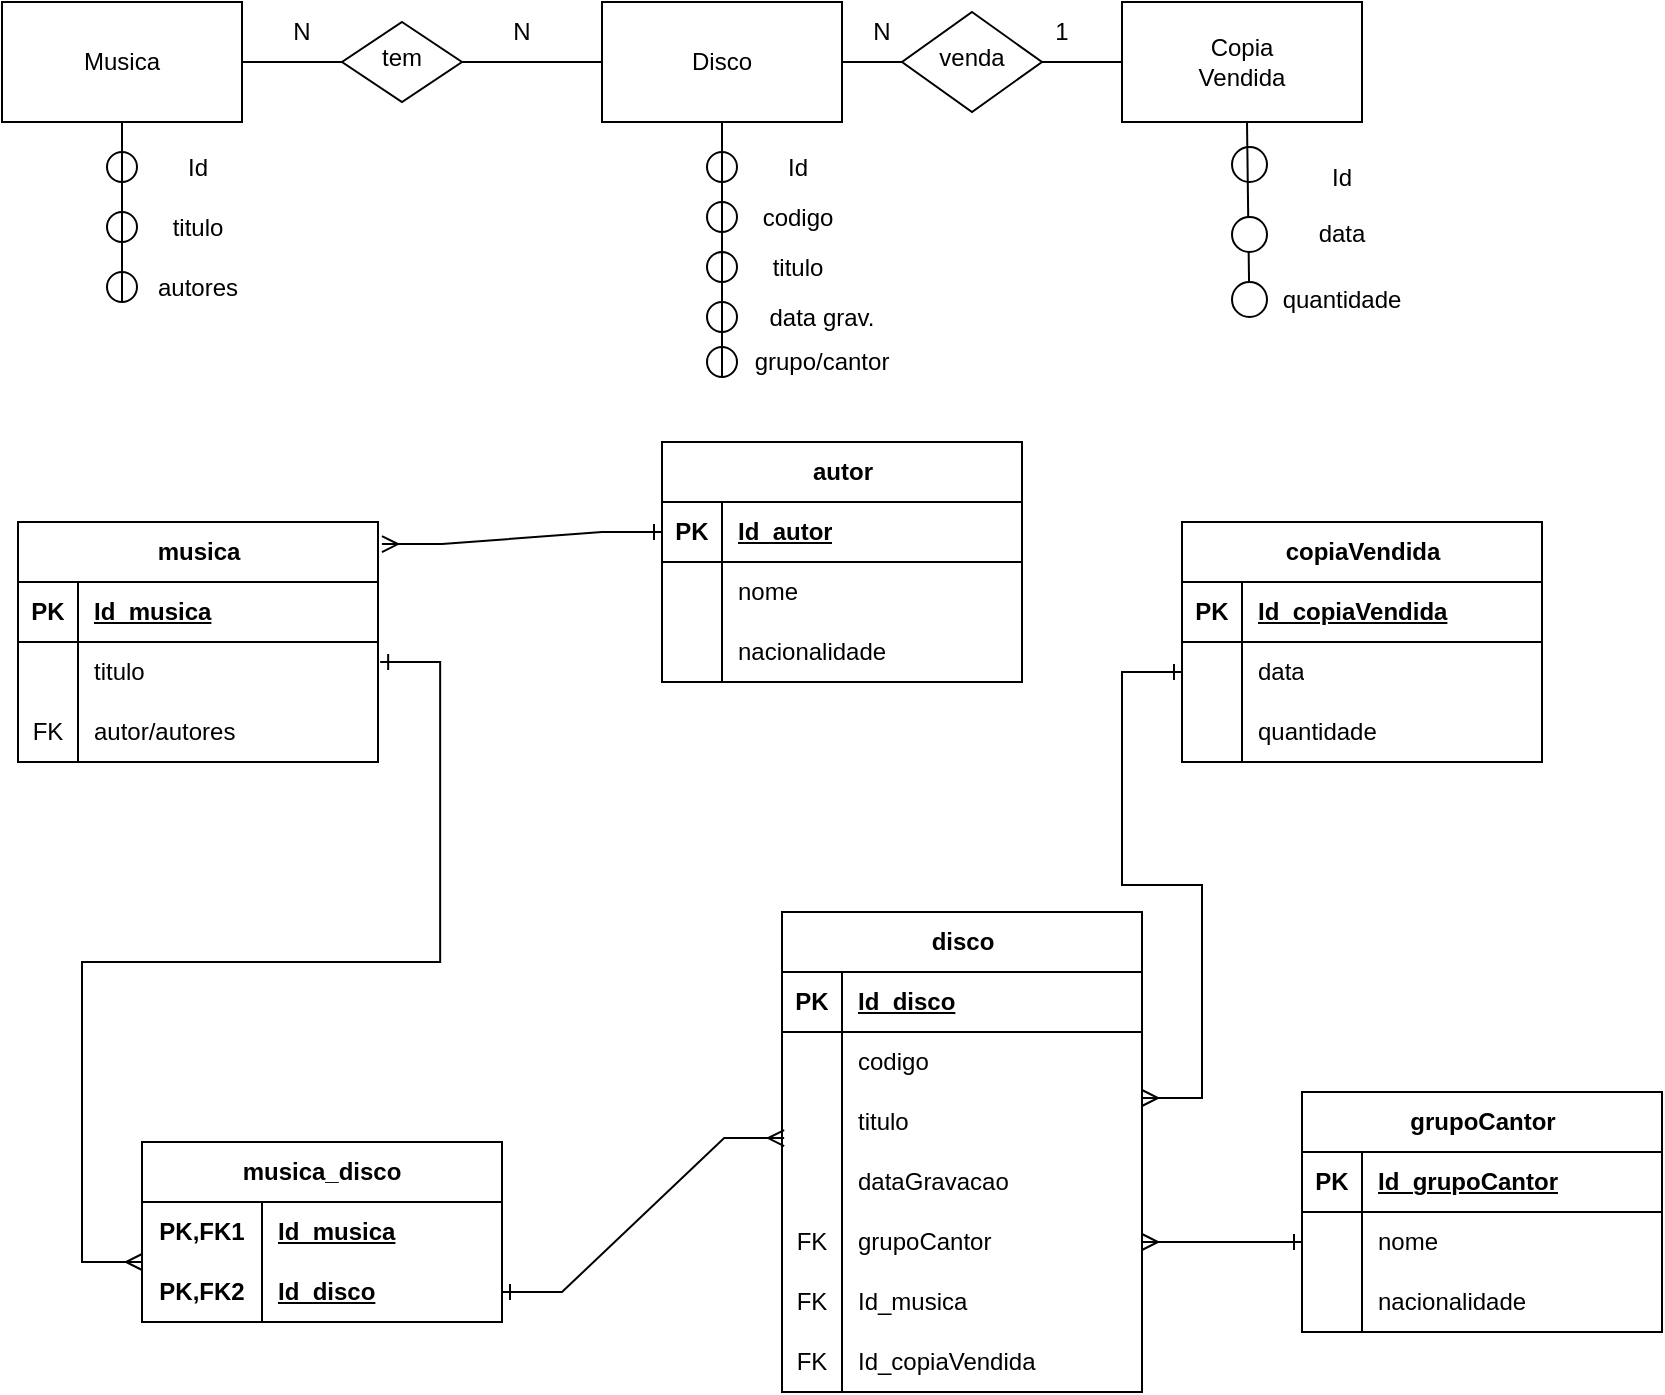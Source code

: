 <mxfile version="26.2.13">
  <diagram id="C5RBs43oDa-KdzZeNtuy" name="Page-1">
    <mxGraphModel dx="874" dy="560" grid="1" gridSize="10" guides="1" tooltips="1" connect="1" arrows="1" fold="1" page="1" pageScale="1" pageWidth="827" pageHeight="1169" math="0" shadow="0">
      <root>
        <mxCell id="WIyWlLk6GJQsqaUBKTNV-0" />
        <mxCell id="WIyWlLk6GJQsqaUBKTNV-1" parent="WIyWlLk6GJQsqaUBKTNV-0" />
        <mxCell id="WIyWlLk6GJQsqaUBKTNV-3" value="Lamp doesn&#39;t work" style="rounded=1;whiteSpace=wrap;html=1;fontSize=12;glass=0;strokeWidth=1;shadow=0;" parent="WIyWlLk6GJQsqaUBKTNV-1" vertex="1">
          <mxGeometry x="20" y="150" width="120" height="40" as="geometry" />
        </mxCell>
        <mxCell id="WIyWlLk6GJQsqaUBKTNV-6" value="tem" style="rhombus;whiteSpace=wrap;html=1;shadow=0;fontFamily=Helvetica;fontSize=12;align=center;strokeWidth=1;spacing=6;spacingTop=-4;" parent="WIyWlLk6GJQsqaUBKTNV-1" vertex="1">
          <mxGeometry x="190" y="140" width="60" height="40" as="geometry" />
        </mxCell>
        <mxCell id="WIyWlLk6GJQsqaUBKTNV-7" value="Plug in lamp" style="rounded=1;whiteSpace=wrap;html=1;fontSize=12;glass=0;strokeWidth=1;shadow=0;" parent="WIyWlLk6GJQsqaUBKTNV-1" vertex="1">
          <mxGeometry x="320" y="140" width="120" height="40" as="geometry" />
        </mxCell>
        <mxCell id="WIyWlLk6GJQsqaUBKTNV-10" value="venda" style="rhombus;whiteSpace=wrap;html=1;shadow=0;fontFamily=Helvetica;fontSize=12;align=center;strokeWidth=1;spacing=6;spacingTop=-4;" parent="WIyWlLk6GJQsqaUBKTNV-1" vertex="1">
          <mxGeometry x="470" y="135" width="70" height="50" as="geometry" />
        </mxCell>
        <mxCell id="WIyWlLk6GJQsqaUBKTNV-12" value="Replace Bulb" style="rounded=1;whiteSpace=wrap;html=1;fontSize=12;glass=0;strokeWidth=1;shadow=0;" parent="WIyWlLk6GJQsqaUBKTNV-1" vertex="1">
          <mxGeometry x="580" y="140" width="120" height="40" as="geometry" />
        </mxCell>
        <mxCell id="6VXWJ8EOld3I43y4BuW--0" value="" style="rounded=0;whiteSpace=wrap;html=1;" parent="WIyWlLk6GJQsqaUBKTNV-1" vertex="1">
          <mxGeometry x="20" y="130" width="120" height="60" as="geometry" />
        </mxCell>
        <mxCell id="6VXWJ8EOld3I43y4BuW--1" value="" style="rounded=0;whiteSpace=wrap;html=1;" parent="WIyWlLk6GJQsqaUBKTNV-1" vertex="1">
          <mxGeometry x="320" y="130" width="120" height="60" as="geometry" />
        </mxCell>
        <mxCell id="6VXWJ8EOld3I43y4BuW--2" value="" style="rounded=0;whiteSpace=wrap;html=1;" parent="WIyWlLk6GJQsqaUBKTNV-1" vertex="1">
          <mxGeometry x="580" y="130" width="120" height="60" as="geometry" />
        </mxCell>
        <mxCell id="6VXWJ8EOld3I43y4BuW--6" value="" style="endArrow=none;html=1;rounded=0;exitX=1;exitY=0.5;exitDx=0;exitDy=0;entryX=0;entryY=0.5;entryDx=0;entryDy=0;" parent="WIyWlLk6GJQsqaUBKTNV-1" source="6VXWJ8EOld3I43y4BuW--0" target="WIyWlLk6GJQsqaUBKTNV-6" edge="1">
          <mxGeometry width="50" height="50" relative="1" as="geometry">
            <mxPoint x="150" y="240" as="sourcePoint" />
            <mxPoint x="200" y="190" as="targetPoint" />
          </mxGeometry>
        </mxCell>
        <mxCell id="6VXWJ8EOld3I43y4BuW--7" value="" style="endArrow=none;html=1;rounded=0;entryX=0;entryY=0.5;entryDx=0;entryDy=0;exitX=1;exitY=0.5;exitDx=0;exitDy=0;" parent="WIyWlLk6GJQsqaUBKTNV-1" source="WIyWlLk6GJQsqaUBKTNV-6" target="6VXWJ8EOld3I43y4BuW--1" edge="1">
          <mxGeometry width="50" height="50" relative="1" as="geometry">
            <mxPoint x="180" y="350" as="sourcePoint" />
            <mxPoint x="230" y="300" as="targetPoint" />
          </mxGeometry>
        </mxCell>
        <mxCell id="6VXWJ8EOld3I43y4BuW--8" value="" style="endArrow=none;html=1;rounded=0;entryX=0;entryY=0.5;entryDx=0;entryDy=0;exitX=1;exitY=0.5;exitDx=0;exitDy=0;" parent="WIyWlLk6GJQsqaUBKTNV-1" source="6VXWJ8EOld3I43y4BuW--1" target="WIyWlLk6GJQsqaUBKTNV-10" edge="1">
          <mxGeometry width="50" height="50" relative="1" as="geometry">
            <mxPoint x="440" y="290" as="sourcePoint" />
            <mxPoint x="490" y="240" as="targetPoint" />
          </mxGeometry>
        </mxCell>
        <mxCell id="6VXWJ8EOld3I43y4BuW--9" value="" style="endArrow=none;html=1;rounded=0;entryX=0;entryY=0.5;entryDx=0;entryDy=0;exitX=1;exitY=0.5;exitDx=0;exitDy=0;" parent="WIyWlLk6GJQsqaUBKTNV-1" source="WIyWlLk6GJQsqaUBKTNV-10" target="6VXWJ8EOld3I43y4BuW--2" edge="1">
          <mxGeometry width="50" height="50" relative="1" as="geometry">
            <mxPoint x="500" y="270" as="sourcePoint" />
            <mxPoint x="550" y="220" as="targetPoint" />
          </mxGeometry>
        </mxCell>
        <mxCell id="6VXWJ8EOld3I43y4BuW--12" value="Musica" style="text;html=1;align=center;verticalAlign=middle;whiteSpace=wrap;rounded=0;" parent="WIyWlLk6GJQsqaUBKTNV-1" vertex="1">
          <mxGeometry x="50" y="145" width="60" height="30" as="geometry" />
        </mxCell>
        <mxCell id="6VXWJ8EOld3I43y4BuW--13" value="Disco" style="text;html=1;align=center;verticalAlign=middle;whiteSpace=wrap;rounded=0;" parent="WIyWlLk6GJQsqaUBKTNV-1" vertex="1">
          <mxGeometry x="350" y="145" width="60" height="30" as="geometry" />
        </mxCell>
        <mxCell id="6VXWJ8EOld3I43y4BuW--14" value="Copia Vendida" style="text;html=1;align=center;verticalAlign=middle;whiteSpace=wrap;rounded=0;" parent="WIyWlLk6GJQsqaUBKTNV-1" vertex="1">
          <mxGeometry x="610" y="145" width="60" height="30" as="geometry" />
        </mxCell>
        <mxCell id="6VXWJ8EOld3I43y4BuW--22" value="" style="ellipse;whiteSpace=wrap;html=1;aspect=fixed;" parent="WIyWlLk6GJQsqaUBKTNV-1" vertex="1">
          <mxGeometry x="372.5" y="302.5" width="15" height="15" as="geometry" />
        </mxCell>
        <mxCell id="6VXWJ8EOld3I43y4BuW--23" value="" style="ellipse;whiteSpace=wrap;html=1;aspect=fixed;" parent="WIyWlLk6GJQsqaUBKTNV-1" vertex="1">
          <mxGeometry x="372.5" y="280" width="15" height="15" as="geometry" />
        </mxCell>
        <mxCell id="6VXWJ8EOld3I43y4BuW--24" value="" style="ellipse;whiteSpace=wrap;html=1;aspect=fixed;" parent="WIyWlLk6GJQsqaUBKTNV-1" vertex="1">
          <mxGeometry x="372.5" y="230" width="15" height="15" as="geometry" />
        </mxCell>
        <mxCell id="6VXWJ8EOld3I43y4BuW--25" value="" style="ellipse;whiteSpace=wrap;html=1;aspect=fixed;" parent="WIyWlLk6GJQsqaUBKTNV-1" vertex="1">
          <mxGeometry x="372.5" y="255" width="15" height="15" as="geometry" />
        </mxCell>
        <mxCell id="6VXWJ8EOld3I43y4BuW--26" value="" style="ellipse;whiteSpace=wrap;html=1;aspect=fixed;" parent="WIyWlLk6GJQsqaUBKTNV-1" vertex="1">
          <mxGeometry x="372.5" y="205" width="15" height="15" as="geometry" />
        </mxCell>
        <mxCell id="6VXWJ8EOld3I43y4BuW--33" value="" style="ellipse;whiteSpace=wrap;html=1;aspect=fixed;" parent="WIyWlLk6GJQsqaUBKTNV-1" vertex="1">
          <mxGeometry x="72.5" y="265" width="15" height="15" as="geometry" />
        </mxCell>
        <mxCell id="6VXWJ8EOld3I43y4BuW--35" value="" style="ellipse;whiteSpace=wrap;html=1;aspect=fixed;" parent="WIyWlLk6GJQsqaUBKTNV-1" vertex="1">
          <mxGeometry x="72.5" y="235" width="15" height="15" as="geometry" />
        </mxCell>
        <mxCell id="6VXWJ8EOld3I43y4BuW--36" value="" style="ellipse;whiteSpace=wrap;html=1;aspect=fixed;" parent="WIyWlLk6GJQsqaUBKTNV-1" vertex="1">
          <mxGeometry x="72.5" y="205" width="15" height="15" as="geometry" />
        </mxCell>
        <mxCell id="6VXWJ8EOld3I43y4BuW--39" value="" style="endArrow=none;html=1;rounded=0;entryX=0.5;entryY=1;entryDx=0;entryDy=0;exitX=0.5;exitY=1;exitDx=0;exitDy=0;" parent="WIyWlLk6GJQsqaUBKTNV-1" source="6VXWJ8EOld3I43y4BuW--33" target="6VXWJ8EOld3I43y4BuW--0" edge="1">
          <mxGeometry width="50" height="50" relative="1" as="geometry">
            <mxPoint x="110" y="290" as="sourcePoint" />
            <mxPoint x="160" y="240" as="targetPoint" />
          </mxGeometry>
        </mxCell>
        <mxCell id="6VXWJ8EOld3I43y4BuW--40" value="" style="endArrow=none;html=1;rounded=0;entryX=0.5;entryY=1;entryDx=0;entryDy=0;exitX=0.5;exitY=1;exitDx=0;exitDy=0;" parent="WIyWlLk6GJQsqaUBKTNV-1" source="6VXWJ8EOld3I43y4BuW--22" target="6VXWJ8EOld3I43y4BuW--1" edge="1">
          <mxGeometry width="50" height="50" relative="1" as="geometry">
            <mxPoint x="300" y="340" as="sourcePoint" />
            <mxPoint x="350" y="290" as="targetPoint" />
          </mxGeometry>
        </mxCell>
        <mxCell id="6VXWJ8EOld3I43y4BuW--43" value="Id" style="text;html=1;align=center;verticalAlign=middle;whiteSpace=wrap;rounded=0;" parent="WIyWlLk6GJQsqaUBKTNV-1" vertex="1">
          <mxGeometry x="87.5" y="197.5" width="60" height="30" as="geometry" />
        </mxCell>
        <mxCell id="6VXWJ8EOld3I43y4BuW--44" value="titulo" style="text;html=1;align=center;verticalAlign=middle;whiteSpace=wrap;rounded=0;" parent="WIyWlLk6GJQsqaUBKTNV-1" vertex="1">
          <mxGeometry x="87.5" y="227.5" width="60" height="30" as="geometry" />
        </mxCell>
        <mxCell id="6VXWJ8EOld3I43y4BuW--45" value="autores" style="text;html=1;align=center;verticalAlign=middle;whiteSpace=wrap;rounded=0;" parent="WIyWlLk6GJQsqaUBKTNV-1" vertex="1">
          <mxGeometry x="87.5" y="257.5" width="60" height="30" as="geometry" />
        </mxCell>
        <mxCell id="6VXWJ8EOld3I43y4BuW--51" value="data grav." style="text;html=1;align=center;verticalAlign=middle;whiteSpace=wrap;rounded=0;" parent="WIyWlLk6GJQsqaUBKTNV-1" vertex="1">
          <mxGeometry x="400" y="272.5" width="60" height="30" as="geometry" />
        </mxCell>
        <mxCell id="6VXWJ8EOld3I43y4BuW--52" value="titulo" style="text;html=1;align=center;verticalAlign=middle;whiteSpace=wrap;rounded=0;" parent="WIyWlLk6GJQsqaUBKTNV-1" vertex="1">
          <mxGeometry x="387.5" y="247.5" width="60" height="30" as="geometry" />
        </mxCell>
        <mxCell id="6VXWJ8EOld3I43y4BuW--53" value="codigo" style="text;html=1;align=center;verticalAlign=middle;whiteSpace=wrap;rounded=0;" parent="WIyWlLk6GJQsqaUBKTNV-1" vertex="1">
          <mxGeometry x="387.5" y="222.5" width="60" height="30" as="geometry" />
        </mxCell>
        <mxCell id="6VXWJ8EOld3I43y4BuW--54" value="Id" style="text;html=1;align=center;verticalAlign=middle;whiteSpace=wrap;rounded=0;" parent="WIyWlLk6GJQsqaUBKTNV-1" vertex="1">
          <mxGeometry x="387.5" y="197.5" width="60" height="30" as="geometry" />
        </mxCell>
        <mxCell id="6VXWJ8EOld3I43y4BuW--58" value="N" style="text;html=1;align=center;verticalAlign=middle;whiteSpace=wrap;rounded=0;" parent="WIyWlLk6GJQsqaUBKTNV-1" vertex="1">
          <mxGeometry x="140" y="130" width="60" height="30" as="geometry" />
        </mxCell>
        <mxCell id="6VXWJ8EOld3I43y4BuW--59" value="N" style="text;html=1;align=center;verticalAlign=middle;whiteSpace=wrap;rounded=0;" parent="WIyWlLk6GJQsqaUBKTNV-1" vertex="1">
          <mxGeometry x="250" y="130" width="60" height="30" as="geometry" />
        </mxCell>
        <mxCell id="6VXWJ8EOld3I43y4BuW--60" value="N" style="text;html=1;align=center;verticalAlign=middle;whiteSpace=wrap;rounded=0;" parent="WIyWlLk6GJQsqaUBKTNV-1" vertex="1">
          <mxGeometry x="430" y="130" width="60" height="30" as="geometry" />
        </mxCell>
        <mxCell id="6VXWJ8EOld3I43y4BuW--61" value="1" style="text;html=1;align=center;verticalAlign=middle;whiteSpace=wrap;rounded=0;" parent="WIyWlLk6GJQsqaUBKTNV-1" vertex="1">
          <mxGeometry x="520" y="130" width="60" height="30" as="geometry" />
        </mxCell>
        <mxCell id="6VXWJ8EOld3I43y4BuW--66" value="grupo/cantor" style="text;html=1;align=center;verticalAlign=middle;whiteSpace=wrap;rounded=0;" parent="WIyWlLk6GJQsqaUBKTNV-1" vertex="1">
          <mxGeometry x="400" y="295" width="60" height="30" as="geometry" />
        </mxCell>
        <mxCell id="6VXWJ8EOld3I43y4BuW--68" value="" style="ellipse;whiteSpace=wrap;html=1;aspect=fixed;" parent="WIyWlLk6GJQsqaUBKTNV-1" vertex="1">
          <mxGeometry x="635" y="202.5" width="17.5" height="17.5" as="geometry" />
        </mxCell>
        <mxCell id="6VXWJ8EOld3I43y4BuW--70" value="Id" style="text;html=1;align=center;verticalAlign=middle;whiteSpace=wrap;rounded=0;" parent="WIyWlLk6GJQsqaUBKTNV-1" vertex="1">
          <mxGeometry x="670" y="202.5" width="40" height="30" as="geometry" />
        </mxCell>
        <mxCell id="6VXWJ8EOld3I43y4BuW--71" value="" style="endArrow=none;html=1;rounded=0;exitX=0.5;exitY=1;exitDx=0;exitDy=0;entryX=0.5;entryY=1;entryDx=0;entryDy=0;" parent="WIyWlLk6GJQsqaUBKTNV-1" source="6VXWJ8EOld3I43y4BuW--76" edge="1">
          <mxGeometry width="50" height="50" relative="1" as="geometry">
            <mxPoint x="645" y="255" as="sourcePoint" />
            <mxPoint x="642.5" y="190" as="targetPoint" />
          </mxGeometry>
        </mxCell>
        <mxCell id="6VXWJ8EOld3I43y4BuW--74" value="" style="ellipse;whiteSpace=wrap;html=1;aspect=fixed;" parent="WIyWlLk6GJQsqaUBKTNV-1" vertex="1">
          <mxGeometry x="635" y="237.5" width="17.5" height="17.5" as="geometry" />
        </mxCell>
        <mxCell id="6VXWJ8EOld3I43y4BuW--76" value="" style="ellipse;whiteSpace=wrap;html=1;aspect=fixed;" parent="WIyWlLk6GJQsqaUBKTNV-1" vertex="1">
          <mxGeometry x="635" y="270" width="17.5" height="17.5" as="geometry" />
        </mxCell>
        <mxCell id="6VXWJ8EOld3I43y4BuW--77" value="data" style="text;html=1;align=center;verticalAlign=middle;whiteSpace=wrap;rounded=0;" parent="WIyWlLk6GJQsqaUBKTNV-1" vertex="1">
          <mxGeometry x="660" y="231" width="60" height="30" as="geometry" />
        </mxCell>
        <mxCell id="6VXWJ8EOld3I43y4BuW--78" value="quantidade" style="text;html=1;align=center;verticalAlign=middle;whiteSpace=wrap;rounded=0;" parent="WIyWlLk6GJQsqaUBKTNV-1" vertex="1">
          <mxGeometry x="660" y="264" width="60" height="30" as="geometry" />
        </mxCell>
        <mxCell id="UsWTgqg_9b8BFVw0ght0-0" value="musica" style="shape=table;startSize=30;container=1;collapsible=1;childLayout=tableLayout;fixedRows=1;rowLines=0;fontStyle=1;align=center;resizeLast=1;html=1;" parent="WIyWlLk6GJQsqaUBKTNV-1" vertex="1">
          <mxGeometry x="28" y="390" width="180" height="120" as="geometry" />
        </mxCell>
        <mxCell id="UsWTgqg_9b8BFVw0ght0-1" value="" style="shape=tableRow;horizontal=0;startSize=0;swimlaneHead=0;swimlaneBody=0;fillColor=none;collapsible=0;dropTarget=0;points=[[0,0.5],[1,0.5]];portConstraint=eastwest;top=0;left=0;right=0;bottom=1;" parent="UsWTgqg_9b8BFVw0ght0-0" vertex="1">
          <mxGeometry y="30" width="180" height="30" as="geometry" />
        </mxCell>
        <mxCell id="UsWTgqg_9b8BFVw0ght0-2" value="PK" style="shape=partialRectangle;connectable=0;fillColor=none;top=0;left=0;bottom=0;right=0;fontStyle=1;overflow=hidden;whiteSpace=wrap;html=1;" parent="UsWTgqg_9b8BFVw0ght0-1" vertex="1">
          <mxGeometry width="30" height="30" as="geometry">
            <mxRectangle width="30" height="30" as="alternateBounds" />
          </mxGeometry>
        </mxCell>
        <mxCell id="UsWTgqg_9b8BFVw0ght0-3" value="Id_musica" style="shape=partialRectangle;connectable=0;fillColor=none;top=0;left=0;bottom=0;right=0;align=left;spacingLeft=6;fontStyle=5;overflow=hidden;whiteSpace=wrap;html=1;" parent="UsWTgqg_9b8BFVw0ght0-1" vertex="1">
          <mxGeometry x="30" width="150" height="30" as="geometry">
            <mxRectangle width="150" height="30" as="alternateBounds" />
          </mxGeometry>
        </mxCell>
        <mxCell id="UsWTgqg_9b8BFVw0ght0-4" value="" style="shape=tableRow;horizontal=0;startSize=0;swimlaneHead=0;swimlaneBody=0;fillColor=none;collapsible=0;dropTarget=0;points=[[0,0.5],[1,0.5]];portConstraint=eastwest;top=0;left=0;right=0;bottom=0;" parent="UsWTgqg_9b8BFVw0ght0-0" vertex="1">
          <mxGeometry y="60" width="180" height="30" as="geometry" />
        </mxCell>
        <mxCell id="UsWTgqg_9b8BFVw0ght0-5" value="" style="shape=partialRectangle;connectable=0;fillColor=none;top=0;left=0;bottom=0;right=0;editable=1;overflow=hidden;whiteSpace=wrap;html=1;" parent="UsWTgqg_9b8BFVw0ght0-4" vertex="1">
          <mxGeometry width="30" height="30" as="geometry">
            <mxRectangle width="30" height="30" as="alternateBounds" />
          </mxGeometry>
        </mxCell>
        <mxCell id="UsWTgqg_9b8BFVw0ght0-6" value="titulo" style="shape=partialRectangle;connectable=0;fillColor=none;top=0;left=0;bottom=0;right=0;align=left;spacingLeft=6;overflow=hidden;whiteSpace=wrap;html=1;" parent="UsWTgqg_9b8BFVw0ght0-4" vertex="1">
          <mxGeometry x="30" width="150" height="30" as="geometry">
            <mxRectangle width="150" height="30" as="alternateBounds" />
          </mxGeometry>
        </mxCell>
        <mxCell id="UsWTgqg_9b8BFVw0ght0-7" value="" style="shape=tableRow;horizontal=0;startSize=0;swimlaneHead=0;swimlaneBody=0;fillColor=none;collapsible=0;dropTarget=0;points=[[0,0.5],[1,0.5]];portConstraint=eastwest;top=0;left=0;right=0;bottom=0;" parent="UsWTgqg_9b8BFVw0ght0-0" vertex="1">
          <mxGeometry y="90" width="180" height="30" as="geometry" />
        </mxCell>
        <mxCell id="UsWTgqg_9b8BFVw0ght0-8" value="FK" style="shape=partialRectangle;connectable=0;fillColor=none;top=0;left=0;bottom=0;right=0;editable=1;overflow=hidden;whiteSpace=wrap;html=1;" parent="UsWTgqg_9b8BFVw0ght0-7" vertex="1">
          <mxGeometry width="30" height="30" as="geometry">
            <mxRectangle width="30" height="30" as="alternateBounds" />
          </mxGeometry>
        </mxCell>
        <mxCell id="UsWTgqg_9b8BFVw0ght0-9" value="autor/autores" style="shape=partialRectangle;connectable=0;fillColor=none;top=0;left=0;bottom=0;right=0;align=left;spacingLeft=6;overflow=hidden;whiteSpace=wrap;html=1;" parent="UsWTgqg_9b8BFVw0ght0-7" vertex="1">
          <mxGeometry x="30" width="150" height="30" as="geometry">
            <mxRectangle width="150" height="30" as="alternateBounds" />
          </mxGeometry>
        </mxCell>
        <mxCell id="UsWTgqg_9b8BFVw0ght0-13" value="disco" style="shape=table;startSize=30;container=1;collapsible=1;childLayout=tableLayout;fixedRows=1;rowLines=0;fontStyle=1;align=center;resizeLast=1;html=1;" parent="WIyWlLk6GJQsqaUBKTNV-1" vertex="1">
          <mxGeometry x="410" y="585" width="180" height="240" as="geometry" />
        </mxCell>
        <mxCell id="UsWTgqg_9b8BFVw0ght0-14" value="" style="shape=tableRow;horizontal=0;startSize=0;swimlaneHead=0;swimlaneBody=0;fillColor=none;collapsible=0;dropTarget=0;points=[[0,0.5],[1,0.5]];portConstraint=eastwest;top=0;left=0;right=0;bottom=1;" parent="UsWTgqg_9b8BFVw0ght0-13" vertex="1">
          <mxGeometry y="30" width="180" height="30" as="geometry" />
        </mxCell>
        <mxCell id="UsWTgqg_9b8BFVw0ght0-15" value="PK" style="shape=partialRectangle;connectable=0;fillColor=none;top=0;left=0;bottom=0;right=0;fontStyle=1;overflow=hidden;whiteSpace=wrap;html=1;" parent="UsWTgqg_9b8BFVw0ght0-14" vertex="1">
          <mxGeometry width="30" height="30" as="geometry">
            <mxRectangle width="30" height="30" as="alternateBounds" />
          </mxGeometry>
        </mxCell>
        <mxCell id="UsWTgqg_9b8BFVw0ght0-16" value="Id_disco" style="shape=partialRectangle;connectable=0;fillColor=none;top=0;left=0;bottom=0;right=0;align=left;spacingLeft=6;fontStyle=5;overflow=hidden;whiteSpace=wrap;html=1;" parent="UsWTgqg_9b8BFVw0ght0-14" vertex="1">
          <mxGeometry x="30" width="150" height="30" as="geometry">
            <mxRectangle width="150" height="30" as="alternateBounds" />
          </mxGeometry>
        </mxCell>
        <mxCell id="UsWTgqg_9b8BFVw0ght0-17" value="" style="shape=tableRow;horizontal=0;startSize=0;swimlaneHead=0;swimlaneBody=0;fillColor=none;collapsible=0;dropTarget=0;points=[[0,0.5],[1,0.5]];portConstraint=eastwest;top=0;left=0;right=0;bottom=0;" parent="UsWTgqg_9b8BFVw0ght0-13" vertex="1">
          <mxGeometry y="60" width="180" height="30" as="geometry" />
        </mxCell>
        <mxCell id="UsWTgqg_9b8BFVw0ght0-18" value="" style="shape=partialRectangle;connectable=0;fillColor=none;top=0;left=0;bottom=0;right=0;editable=1;overflow=hidden;whiteSpace=wrap;html=1;" parent="UsWTgqg_9b8BFVw0ght0-17" vertex="1">
          <mxGeometry width="30" height="30" as="geometry">
            <mxRectangle width="30" height="30" as="alternateBounds" />
          </mxGeometry>
        </mxCell>
        <mxCell id="UsWTgqg_9b8BFVw0ght0-19" value="codigo" style="shape=partialRectangle;connectable=0;fillColor=none;top=0;left=0;bottom=0;right=0;align=left;spacingLeft=6;overflow=hidden;whiteSpace=wrap;html=1;" parent="UsWTgqg_9b8BFVw0ght0-17" vertex="1">
          <mxGeometry x="30" width="150" height="30" as="geometry">
            <mxRectangle width="150" height="30" as="alternateBounds" />
          </mxGeometry>
        </mxCell>
        <mxCell id="UsWTgqg_9b8BFVw0ght0-20" value="" style="shape=tableRow;horizontal=0;startSize=0;swimlaneHead=0;swimlaneBody=0;fillColor=none;collapsible=0;dropTarget=0;points=[[0,0.5],[1,0.5]];portConstraint=eastwest;top=0;left=0;right=0;bottom=0;" parent="UsWTgqg_9b8BFVw0ght0-13" vertex="1">
          <mxGeometry y="90" width="180" height="30" as="geometry" />
        </mxCell>
        <mxCell id="UsWTgqg_9b8BFVw0ght0-21" value="" style="shape=partialRectangle;connectable=0;fillColor=none;top=0;left=0;bottom=0;right=0;editable=1;overflow=hidden;whiteSpace=wrap;html=1;" parent="UsWTgqg_9b8BFVw0ght0-20" vertex="1">
          <mxGeometry width="30" height="30" as="geometry">
            <mxRectangle width="30" height="30" as="alternateBounds" />
          </mxGeometry>
        </mxCell>
        <mxCell id="UsWTgqg_9b8BFVw0ght0-22" value="titulo" style="shape=partialRectangle;connectable=0;fillColor=none;top=0;left=0;bottom=0;right=0;align=left;spacingLeft=6;overflow=hidden;whiteSpace=wrap;html=1;" parent="UsWTgqg_9b8BFVw0ght0-20" vertex="1">
          <mxGeometry x="30" width="150" height="30" as="geometry">
            <mxRectangle width="150" height="30" as="alternateBounds" />
          </mxGeometry>
        </mxCell>
        <mxCell id="UsWTgqg_9b8BFVw0ght0-23" value="" style="shape=tableRow;horizontal=0;startSize=0;swimlaneHead=0;swimlaneBody=0;fillColor=none;collapsible=0;dropTarget=0;points=[[0,0.5],[1,0.5]];portConstraint=eastwest;top=0;left=0;right=0;bottom=0;" parent="UsWTgqg_9b8BFVw0ght0-13" vertex="1">
          <mxGeometry y="120" width="180" height="30" as="geometry" />
        </mxCell>
        <mxCell id="UsWTgqg_9b8BFVw0ght0-24" value="" style="shape=partialRectangle;connectable=0;fillColor=none;top=0;left=0;bottom=0;right=0;editable=1;overflow=hidden;whiteSpace=wrap;html=1;" parent="UsWTgqg_9b8BFVw0ght0-23" vertex="1">
          <mxGeometry width="30" height="30" as="geometry">
            <mxRectangle width="30" height="30" as="alternateBounds" />
          </mxGeometry>
        </mxCell>
        <mxCell id="UsWTgqg_9b8BFVw0ght0-25" value="dataGravacao" style="shape=partialRectangle;connectable=0;fillColor=none;top=0;left=0;bottom=0;right=0;align=left;spacingLeft=6;overflow=hidden;whiteSpace=wrap;html=1;" parent="UsWTgqg_9b8BFVw0ght0-23" vertex="1">
          <mxGeometry x="30" width="150" height="30" as="geometry">
            <mxRectangle width="150" height="30" as="alternateBounds" />
          </mxGeometry>
        </mxCell>
        <mxCell id="UsWTgqg_9b8BFVw0ght0-39" style="shape=tableRow;horizontal=0;startSize=0;swimlaneHead=0;swimlaneBody=0;fillColor=none;collapsible=0;dropTarget=0;points=[[0,0.5],[1,0.5]];portConstraint=eastwest;top=0;left=0;right=0;bottom=0;" parent="UsWTgqg_9b8BFVw0ght0-13" vertex="1">
          <mxGeometry y="150" width="180" height="30" as="geometry" />
        </mxCell>
        <mxCell id="UsWTgqg_9b8BFVw0ght0-40" value="FK" style="shape=partialRectangle;connectable=0;fillColor=none;top=0;left=0;bottom=0;right=0;editable=1;overflow=hidden;whiteSpace=wrap;html=1;" parent="UsWTgqg_9b8BFVw0ght0-39" vertex="1">
          <mxGeometry width="30" height="30" as="geometry">
            <mxRectangle width="30" height="30" as="alternateBounds" />
          </mxGeometry>
        </mxCell>
        <mxCell id="UsWTgqg_9b8BFVw0ght0-41" value="grupoCantor" style="shape=partialRectangle;connectable=0;fillColor=none;top=0;left=0;bottom=0;right=0;align=left;spacingLeft=6;overflow=hidden;whiteSpace=wrap;html=1;" parent="UsWTgqg_9b8BFVw0ght0-39" vertex="1">
          <mxGeometry x="30" width="150" height="30" as="geometry">
            <mxRectangle width="150" height="30" as="alternateBounds" />
          </mxGeometry>
        </mxCell>
        <mxCell id="UsWTgqg_9b8BFVw0ght0-42" style="shape=tableRow;horizontal=0;startSize=0;swimlaneHead=0;swimlaneBody=0;fillColor=none;collapsible=0;dropTarget=0;points=[[0,0.5],[1,0.5]];portConstraint=eastwest;top=0;left=0;right=0;bottom=0;" parent="UsWTgqg_9b8BFVw0ght0-13" vertex="1">
          <mxGeometry y="180" width="180" height="30" as="geometry" />
        </mxCell>
        <mxCell id="UsWTgqg_9b8BFVw0ght0-43" value="FK" style="shape=partialRectangle;connectable=0;fillColor=none;top=0;left=0;bottom=0;right=0;editable=1;overflow=hidden;whiteSpace=wrap;html=1;" parent="UsWTgqg_9b8BFVw0ght0-42" vertex="1">
          <mxGeometry width="30" height="30" as="geometry">
            <mxRectangle width="30" height="30" as="alternateBounds" />
          </mxGeometry>
        </mxCell>
        <mxCell id="UsWTgqg_9b8BFVw0ght0-44" value="Id_musica" style="shape=partialRectangle;connectable=0;fillColor=none;top=0;left=0;bottom=0;right=0;align=left;spacingLeft=6;overflow=hidden;whiteSpace=wrap;html=1;" parent="UsWTgqg_9b8BFVw0ght0-42" vertex="1">
          <mxGeometry x="30" width="150" height="30" as="geometry">
            <mxRectangle width="150" height="30" as="alternateBounds" />
          </mxGeometry>
        </mxCell>
        <mxCell id="UsWTgqg_9b8BFVw0ght0-45" style="shape=tableRow;horizontal=0;startSize=0;swimlaneHead=0;swimlaneBody=0;fillColor=none;collapsible=0;dropTarget=0;points=[[0,0.5],[1,0.5]];portConstraint=eastwest;top=0;left=0;right=0;bottom=0;" parent="UsWTgqg_9b8BFVw0ght0-13" vertex="1">
          <mxGeometry y="210" width="180" height="30" as="geometry" />
        </mxCell>
        <mxCell id="UsWTgqg_9b8BFVw0ght0-46" value="FK" style="shape=partialRectangle;connectable=0;fillColor=none;top=0;left=0;bottom=0;right=0;editable=1;overflow=hidden;whiteSpace=wrap;html=1;" parent="UsWTgqg_9b8BFVw0ght0-45" vertex="1">
          <mxGeometry width="30" height="30" as="geometry">
            <mxRectangle width="30" height="30" as="alternateBounds" />
          </mxGeometry>
        </mxCell>
        <mxCell id="UsWTgqg_9b8BFVw0ght0-47" value="Id_copiaVendida" style="shape=partialRectangle;connectable=0;fillColor=none;top=0;left=0;bottom=0;right=0;align=left;spacingLeft=6;overflow=hidden;whiteSpace=wrap;html=1;" parent="UsWTgqg_9b8BFVw0ght0-45" vertex="1">
          <mxGeometry x="30" width="150" height="30" as="geometry">
            <mxRectangle width="150" height="30" as="alternateBounds" />
          </mxGeometry>
        </mxCell>
        <mxCell id="UsWTgqg_9b8BFVw0ght0-26" value="copiaVendida" style="shape=table;startSize=30;container=1;collapsible=1;childLayout=tableLayout;fixedRows=1;rowLines=0;fontStyle=1;align=center;resizeLast=1;html=1;" parent="WIyWlLk6GJQsqaUBKTNV-1" vertex="1">
          <mxGeometry x="610" y="390" width="180" height="120" as="geometry" />
        </mxCell>
        <mxCell id="UsWTgqg_9b8BFVw0ght0-27" value="" style="shape=tableRow;horizontal=0;startSize=0;swimlaneHead=0;swimlaneBody=0;fillColor=none;collapsible=0;dropTarget=0;points=[[0,0.5],[1,0.5]];portConstraint=eastwest;top=0;left=0;right=0;bottom=1;" parent="UsWTgqg_9b8BFVw0ght0-26" vertex="1">
          <mxGeometry y="30" width="180" height="30" as="geometry" />
        </mxCell>
        <mxCell id="UsWTgqg_9b8BFVw0ght0-28" value="PK" style="shape=partialRectangle;connectable=0;fillColor=none;top=0;left=0;bottom=0;right=0;fontStyle=1;overflow=hidden;whiteSpace=wrap;html=1;" parent="UsWTgqg_9b8BFVw0ght0-27" vertex="1">
          <mxGeometry width="30" height="30" as="geometry">
            <mxRectangle width="30" height="30" as="alternateBounds" />
          </mxGeometry>
        </mxCell>
        <mxCell id="UsWTgqg_9b8BFVw0ght0-29" value="Id_copiaVendida" style="shape=partialRectangle;connectable=0;fillColor=none;top=0;left=0;bottom=0;right=0;align=left;spacingLeft=6;fontStyle=5;overflow=hidden;whiteSpace=wrap;html=1;" parent="UsWTgqg_9b8BFVw0ght0-27" vertex="1">
          <mxGeometry x="30" width="150" height="30" as="geometry">
            <mxRectangle width="150" height="30" as="alternateBounds" />
          </mxGeometry>
        </mxCell>
        <mxCell id="UsWTgqg_9b8BFVw0ght0-30" value="" style="shape=tableRow;horizontal=0;startSize=0;swimlaneHead=0;swimlaneBody=0;fillColor=none;collapsible=0;dropTarget=0;points=[[0,0.5],[1,0.5]];portConstraint=eastwest;top=0;left=0;right=0;bottom=0;" parent="UsWTgqg_9b8BFVw0ght0-26" vertex="1">
          <mxGeometry y="60" width="180" height="30" as="geometry" />
        </mxCell>
        <mxCell id="UsWTgqg_9b8BFVw0ght0-31" value="" style="shape=partialRectangle;connectable=0;fillColor=none;top=0;left=0;bottom=0;right=0;editable=1;overflow=hidden;whiteSpace=wrap;html=1;" parent="UsWTgqg_9b8BFVw0ght0-30" vertex="1">
          <mxGeometry width="30" height="30" as="geometry">
            <mxRectangle width="30" height="30" as="alternateBounds" />
          </mxGeometry>
        </mxCell>
        <mxCell id="UsWTgqg_9b8BFVw0ght0-32" value="data" style="shape=partialRectangle;connectable=0;fillColor=none;top=0;left=0;bottom=0;right=0;align=left;spacingLeft=6;overflow=hidden;whiteSpace=wrap;html=1;" parent="UsWTgqg_9b8BFVw0ght0-30" vertex="1">
          <mxGeometry x="30" width="150" height="30" as="geometry">
            <mxRectangle width="150" height="30" as="alternateBounds" />
          </mxGeometry>
        </mxCell>
        <mxCell id="UsWTgqg_9b8BFVw0ght0-33" value="" style="shape=tableRow;horizontal=0;startSize=0;swimlaneHead=0;swimlaneBody=0;fillColor=none;collapsible=0;dropTarget=0;points=[[0,0.5],[1,0.5]];portConstraint=eastwest;top=0;left=0;right=0;bottom=0;" parent="UsWTgqg_9b8BFVw0ght0-26" vertex="1">
          <mxGeometry y="90" width="180" height="30" as="geometry" />
        </mxCell>
        <mxCell id="UsWTgqg_9b8BFVw0ght0-34" value="" style="shape=partialRectangle;connectable=0;fillColor=none;top=0;left=0;bottom=0;right=0;editable=1;overflow=hidden;whiteSpace=wrap;html=1;" parent="UsWTgqg_9b8BFVw0ght0-33" vertex="1">
          <mxGeometry width="30" height="30" as="geometry">
            <mxRectangle width="30" height="30" as="alternateBounds" />
          </mxGeometry>
        </mxCell>
        <mxCell id="UsWTgqg_9b8BFVw0ght0-35" value="quantidade" style="shape=partialRectangle;connectable=0;fillColor=none;top=0;left=0;bottom=0;right=0;align=left;spacingLeft=6;overflow=hidden;whiteSpace=wrap;html=1;" parent="UsWTgqg_9b8BFVw0ght0-33" vertex="1">
          <mxGeometry x="30" width="150" height="30" as="geometry">
            <mxRectangle width="150" height="30" as="alternateBounds" />
          </mxGeometry>
        </mxCell>
        <mxCell id="UsWTgqg_9b8BFVw0ght0-48" value="" style="edgeStyle=entityRelationEdgeStyle;fontSize=12;html=1;endArrow=ERmany;rounded=0;entryX=0.006;entryY=-0.233;entryDx=0;entryDy=0;entryPerimeter=0;exitX=1;exitY=0.5;exitDx=0;exitDy=0;startArrow=ERone;startFill=0;endFill=0;" parent="WIyWlLk6GJQsqaUBKTNV-1" source="7JCLRxt8htg2fAjEacDK-4" target="UsWTgqg_9b8BFVw0ght0-23" edge="1">
          <mxGeometry width="100" height="100" relative="1" as="geometry">
            <mxPoint x="180" y="650" as="sourcePoint" />
            <mxPoint x="280" y="550" as="targetPoint" />
          </mxGeometry>
        </mxCell>
        <mxCell id="UsWTgqg_9b8BFVw0ght0-50" value="" style="edgeStyle=entityRelationEdgeStyle;fontSize=12;html=1;endArrow=ERmany;rounded=0;entryX=1;entryY=0.1;entryDx=0;entryDy=0;entryPerimeter=0;exitX=0;exitY=0.5;exitDx=0;exitDy=0;startArrow=ERone;startFill=0;endFill=0;" parent="WIyWlLk6GJQsqaUBKTNV-1" source="UsWTgqg_9b8BFVw0ght0-30" target="UsWTgqg_9b8BFVw0ght0-20" edge="1">
          <mxGeometry width="100" height="100" relative="1" as="geometry">
            <mxPoint x="549" y="540" as="sourcePoint" />
            <mxPoint x="670" y="608" as="targetPoint" />
          </mxGeometry>
        </mxCell>
        <mxCell id="7JCLRxt8htg2fAjEacDK-0" value="musica_disco" style="shape=table;startSize=30;container=1;collapsible=1;childLayout=tableLayout;fixedRows=1;rowLines=0;fontStyle=1;align=center;resizeLast=1;html=1;whiteSpace=wrap;" vertex="1" parent="WIyWlLk6GJQsqaUBKTNV-1">
          <mxGeometry x="90" y="700" width="180" height="90" as="geometry" />
        </mxCell>
        <mxCell id="7JCLRxt8htg2fAjEacDK-1" value="" style="shape=tableRow;horizontal=0;startSize=0;swimlaneHead=0;swimlaneBody=0;fillColor=none;collapsible=0;dropTarget=0;points=[[0,0.5],[1,0.5]];portConstraint=eastwest;top=0;left=0;right=0;bottom=0;html=1;" vertex="1" parent="7JCLRxt8htg2fAjEacDK-0">
          <mxGeometry y="30" width="180" height="30" as="geometry" />
        </mxCell>
        <mxCell id="7JCLRxt8htg2fAjEacDK-2" value="PK,FK1" style="shape=partialRectangle;connectable=0;fillColor=none;top=0;left=0;bottom=0;right=0;fontStyle=1;overflow=hidden;html=1;whiteSpace=wrap;" vertex="1" parent="7JCLRxt8htg2fAjEacDK-1">
          <mxGeometry width="60" height="30" as="geometry">
            <mxRectangle width="60" height="30" as="alternateBounds" />
          </mxGeometry>
        </mxCell>
        <mxCell id="7JCLRxt8htg2fAjEacDK-3" value="Id_musica" style="shape=partialRectangle;connectable=0;fillColor=none;top=0;left=0;bottom=0;right=0;align=left;spacingLeft=6;fontStyle=5;overflow=hidden;html=1;whiteSpace=wrap;" vertex="1" parent="7JCLRxt8htg2fAjEacDK-1">
          <mxGeometry x="60" width="120" height="30" as="geometry">
            <mxRectangle width="120" height="30" as="alternateBounds" />
          </mxGeometry>
        </mxCell>
        <mxCell id="7JCLRxt8htg2fAjEacDK-4" value="" style="shape=tableRow;horizontal=0;startSize=0;swimlaneHead=0;swimlaneBody=0;fillColor=none;collapsible=0;dropTarget=0;points=[[0,0.5],[1,0.5]];portConstraint=eastwest;top=0;left=0;right=0;bottom=1;html=1;" vertex="1" parent="7JCLRxt8htg2fAjEacDK-0">
          <mxGeometry y="60" width="180" height="30" as="geometry" />
        </mxCell>
        <mxCell id="7JCLRxt8htg2fAjEacDK-5" value="PK,FK2" style="shape=partialRectangle;connectable=0;fillColor=none;top=0;left=0;bottom=0;right=0;fontStyle=1;overflow=hidden;html=1;whiteSpace=wrap;" vertex="1" parent="7JCLRxt8htg2fAjEacDK-4">
          <mxGeometry width="60" height="30" as="geometry">
            <mxRectangle width="60" height="30" as="alternateBounds" />
          </mxGeometry>
        </mxCell>
        <mxCell id="7JCLRxt8htg2fAjEacDK-6" value="Id_disco" style="shape=partialRectangle;connectable=0;fillColor=none;top=0;left=0;bottom=0;right=0;align=left;spacingLeft=6;fontStyle=5;overflow=hidden;html=1;whiteSpace=wrap;" vertex="1" parent="7JCLRxt8htg2fAjEacDK-4">
          <mxGeometry x="60" width="120" height="30" as="geometry">
            <mxRectangle width="120" height="30" as="alternateBounds" />
          </mxGeometry>
        </mxCell>
        <mxCell id="7JCLRxt8htg2fAjEacDK-13" value="" style="edgeStyle=entityRelationEdgeStyle;fontSize=12;html=1;endArrow=ERmany;rounded=0;exitX=1;exitY=0.5;exitDx=0;exitDy=0;startArrow=ERone;startFill=0;endFill=0;" edge="1" parent="WIyWlLk6GJQsqaUBKTNV-1">
          <mxGeometry width="100" height="100" relative="1" as="geometry">
            <mxPoint x="209.08" y="460" as="sourcePoint" />
            <mxPoint x="90" y="760" as="targetPoint" />
          </mxGeometry>
        </mxCell>
        <mxCell id="7JCLRxt8htg2fAjEacDK-14" value="autor" style="shape=table;startSize=30;container=1;collapsible=1;childLayout=tableLayout;fixedRows=1;rowLines=0;fontStyle=1;align=center;resizeLast=1;html=1;" vertex="1" parent="WIyWlLk6GJQsqaUBKTNV-1">
          <mxGeometry x="350" y="350" width="180" height="120" as="geometry" />
        </mxCell>
        <mxCell id="7JCLRxt8htg2fAjEacDK-15" value="" style="shape=tableRow;horizontal=0;startSize=0;swimlaneHead=0;swimlaneBody=0;fillColor=none;collapsible=0;dropTarget=0;points=[[0,0.5],[1,0.5]];portConstraint=eastwest;top=0;left=0;right=0;bottom=1;" vertex="1" parent="7JCLRxt8htg2fAjEacDK-14">
          <mxGeometry y="30" width="180" height="30" as="geometry" />
        </mxCell>
        <mxCell id="7JCLRxt8htg2fAjEacDK-16" value="PK" style="shape=partialRectangle;connectable=0;fillColor=none;top=0;left=0;bottom=0;right=0;fontStyle=1;overflow=hidden;whiteSpace=wrap;html=1;" vertex="1" parent="7JCLRxt8htg2fAjEacDK-15">
          <mxGeometry width="30" height="30" as="geometry">
            <mxRectangle width="30" height="30" as="alternateBounds" />
          </mxGeometry>
        </mxCell>
        <mxCell id="7JCLRxt8htg2fAjEacDK-17" value="Id_autor" style="shape=partialRectangle;connectable=0;fillColor=none;top=0;left=0;bottom=0;right=0;align=left;spacingLeft=6;fontStyle=5;overflow=hidden;whiteSpace=wrap;html=1;" vertex="1" parent="7JCLRxt8htg2fAjEacDK-15">
          <mxGeometry x="30" width="150" height="30" as="geometry">
            <mxRectangle width="150" height="30" as="alternateBounds" />
          </mxGeometry>
        </mxCell>
        <mxCell id="7JCLRxt8htg2fAjEacDK-18" value="" style="shape=tableRow;horizontal=0;startSize=0;swimlaneHead=0;swimlaneBody=0;fillColor=none;collapsible=0;dropTarget=0;points=[[0,0.5],[1,0.5]];portConstraint=eastwest;top=0;left=0;right=0;bottom=0;" vertex="1" parent="7JCLRxt8htg2fAjEacDK-14">
          <mxGeometry y="60" width="180" height="30" as="geometry" />
        </mxCell>
        <mxCell id="7JCLRxt8htg2fAjEacDK-19" value="" style="shape=partialRectangle;connectable=0;fillColor=none;top=0;left=0;bottom=0;right=0;editable=1;overflow=hidden;whiteSpace=wrap;html=1;" vertex="1" parent="7JCLRxt8htg2fAjEacDK-18">
          <mxGeometry width="30" height="30" as="geometry">
            <mxRectangle width="30" height="30" as="alternateBounds" />
          </mxGeometry>
        </mxCell>
        <mxCell id="7JCLRxt8htg2fAjEacDK-20" value="nome" style="shape=partialRectangle;connectable=0;fillColor=none;top=0;left=0;bottom=0;right=0;align=left;spacingLeft=6;overflow=hidden;whiteSpace=wrap;html=1;" vertex="1" parent="7JCLRxt8htg2fAjEacDK-18">
          <mxGeometry x="30" width="150" height="30" as="geometry">
            <mxRectangle width="150" height="30" as="alternateBounds" />
          </mxGeometry>
        </mxCell>
        <mxCell id="7JCLRxt8htg2fAjEacDK-21" value="" style="shape=tableRow;horizontal=0;startSize=0;swimlaneHead=0;swimlaneBody=0;fillColor=none;collapsible=0;dropTarget=0;points=[[0,0.5],[1,0.5]];portConstraint=eastwest;top=0;left=0;right=0;bottom=0;" vertex="1" parent="7JCLRxt8htg2fAjEacDK-14">
          <mxGeometry y="90" width="180" height="30" as="geometry" />
        </mxCell>
        <mxCell id="7JCLRxt8htg2fAjEacDK-22" value="" style="shape=partialRectangle;connectable=0;fillColor=none;top=0;left=0;bottom=0;right=0;editable=1;overflow=hidden;whiteSpace=wrap;html=1;" vertex="1" parent="7JCLRxt8htg2fAjEacDK-21">
          <mxGeometry width="30" height="30" as="geometry">
            <mxRectangle width="30" height="30" as="alternateBounds" />
          </mxGeometry>
        </mxCell>
        <mxCell id="7JCLRxt8htg2fAjEacDK-23" value="nacionalidade" style="shape=partialRectangle;connectable=0;fillColor=none;top=0;left=0;bottom=0;right=0;align=left;spacingLeft=6;overflow=hidden;whiteSpace=wrap;html=1;" vertex="1" parent="7JCLRxt8htg2fAjEacDK-21">
          <mxGeometry x="30" width="150" height="30" as="geometry">
            <mxRectangle width="150" height="30" as="alternateBounds" />
          </mxGeometry>
        </mxCell>
        <mxCell id="7JCLRxt8htg2fAjEacDK-27" value="" style="edgeStyle=entityRelationEdgeStyle;fontSize=12;html=1;endArrow=ERmany;rounded=0;entryX=1.011;entryY=0.092;entryDx=0;entryDy=0;entryPerimeter=0;exitX=0;exitY=0.5;exitDx=0;exitDy=0;startArrow=ERone;startFill=0;endFill=0;" edge="1" parent="WIyWlLk6GJQsqaUBKTNV-1" source="7JCLRxt8htg2fAjEacDK-15" target="UsWTgqg_9b8BFVw0ght0-0">
          <mxGeometry width="100" height="100" relative="1" as="geometry">
            <mxPoint x="620" y="475" as="sourcePoint" />
            <mxPoint x="600" y="688" as="targetPoint" />
          </mxGeometry>
        </mxCell>
        <mxCell id="7JCLRxt8htg2fAjEacDK-28" value="grupoCantor" style="shape=table;startSize=30;container=1;collapsible=1;childLayout=tableLayout;fixedRows=1;rowLines=0;fontStyle=1;align=center;resizeLast=1;html=1;" vertex="1" parent="WIyWlLk6GJQsqaUBKTNV-1">
          <mxGeometry x="670" y="675" width="180" height="120" as="geometry" />
        </mxCell>
        <mxCell id="7JCLRxt8htg2fAjEacDK-29" value="" style="shape=tableRow;horizontal=0;startSize=0;swimlaneHead=0;swimlaneBody=0;fillColor=none;collapsible=0;dropTarget=0;points=[[0,0.5],[1,0.5]];portConstraint=eastwest;top=0;left=0;right=0;bottom=1;" vertex="1" parent="7JCLRxt8htg2fAjEacDK-28">
          <mxGeometry y="30" width="180" height="30" as="geometry" />
        </mxCell>
        <mxCell id="7JCLRxt8htg2fAjEacDK-30" value="PK" style="shape=partialRectangle;connectable=0;fillColor=none;top=0;left=0;bottom=0;right=0;fontStyle=1;overflow=hidden;whiteSpace=wrap;html=1;" vertex="1" parent="7JCLRxt8htg2fAjEacDK-29">
          <mxGeometry width="30" height="30" as="geometry">
            <mxRectangle width="30" height="30" as="alternateBounds" />
          </mxGeometry>
        </mxCell>
        <mxCell id="7JCLRxt8htg2fAjEacDK-31" value="Id_grupoCantor" style="shape=partialRectangle;connectable=0;fillColor=none;top=0;left=0;bottom=0;right=0;align=left;spacingLeft=6;fontStyle=5;overflow=hidden;whiteSpace=wrap;html=1;" vertex="1" parent="7JCLRxt8htg2fAjEacDK-29">
          <mxGeometry x="30" width="150" height="30" as="geometry">
            <mxRectangle width="150" height="30" as="alternateBounds" />
          </mxGeometry>
        </mxCell>
        <mxCell id="7JCLRxt8htg2fAjEacDK-32" value="" style="shape=tableRow;horizontal=0;startSize=0;swimlaneHead=0;swimlaneBody=0;fillColor=none;collapsible=0;dropTarget=0;points=[[0,0.5],[1,0.5]];portConstraint=eastwest;top=0;left=0;right=0;bottom=0;" vertex="1" parent="7JCLRxt8htg2fAjEacDK-28">
          <mxGeometry y="60" width="180" height="30" as="geometry" />
        </mxCell>
        <mxCell id="7JCLRxt8htg2fAjEacDK-33" value="" style="shape=partialRectangle;connectable=0;fillColor=none;top=0;left=0;bottom=0;right=0;editable=1;overflow=hidden;whiteSpace=wrap;html=1;" vertex="1" parent="7JCLRxt8htg2fAjEacDK-32">
          <mxGeometry width="30" height="30" as="geometry">
            <mxRectangle width="30" height="30" as="alternateBounds" />
          </mxGeometry>
        </mxCell>
        <mxCell id="7JCLRxt8htg2fAjEacDK-34" value="nome" style="shape=partialRectangle;connectable=0;fillColor=none;top=0;left=0;bottom=0;right=0;align=left;spacingLeft=6;overflow=hidden;whiteSpace=wrap;html=1;" vertex="1" parent="7JCLRxt8htg2fAjEacDK-32">
          <mxGeometry x="30" width="150" height="30" as="geometry">
            <mxRectangle width="150" height="30" as="alternateBounds" />
          </mxGeometry>
        </mxCell>
        <mxCell id="7JCLRxt8htg2fAjEacDK-35" value="" style="shape=tableRow;horizontal=0;startSize=0;swimlaneHead=0;swimlaneBody=0;fillColor=none;collapsible=0;dropTarget=0;points=[[0,0.5],[1,0.5]];portConstraint=eastwest;top=0;left=0;right=0;bottom=0;" vertex="1" parent="7JCLRxt8htg2fAjEacDK-28">
          <mxGeometry y="90" width="180" height="30" as="geometry" />
        </mxCell>
        <mxCell id="7JCLRxt8htg2fAjEacDK-36" value="" style="shape=partialRectangle;connectable=0;fillColor=none;top=0;left=0;bottom=0;right=0;editable=1;overflow=hidden;whiteSpace=wrap;html=1;" vertex="1" parent="7JCLRxt8htg2fAjEacDK-35">
          <mxGeometry width="30" height="30" as="geometry">
            <mxRectangle width="30" height="30" as="alternateBounds" />
          </mxGeometry>
        </mxCell>
        <mxCell id="7JCLRxt8htg2fAjEacDK-37" value="nacionalidade" style="shape=partialRectangle;connectable=0;fillColor=none;top=0;left=0;bottom=0;right=0;align=left;spacingLeft=6;overflow=hidden;whiteSpace=wrap;html=1;" vertex="1" parent="7JCLRxt8htg2fAjEacDK-35">
          <mxGeometry x="30" width="150" height="30" as="geometry">
            <mxRectangle width="150" height="30" as="alternateBounds" />
          </mxGeometry>
        </mxCell>
        <mxCell id="7JCLRxt8htg2fAjEacDK-41" value="" style="edgeStyle=entityRelationEdgeStyle;fontSize=12;html=1;endArrow=ERmany;rounded=0;entryX=1;entryY=0.5;entryDx=0;entryDy=0;exitX=0;exitY=0.5;exitDx=0;exitDy=0;startArrow=ERone;startFill=0;endFill=0;" edge="1" parent="WIyWlLk6GJQsqaUBKTNV-1" source="7JCLRxt8htg2fAjEacDK-32" target="UsWTgqg_9b8BFVw0ght0-39">
          <mxGeometry width="100" height="100" relative="1" as="geometry">
            <mxPoint x="280" y="785" as="sourcePoint" />
            <mxPoint x="421" y="708" as="targetPoint" />
          </mxGeometry>
        </mxCell>
      </root>
    </mxGraphModel>
  </diagram>
</mxfile>
